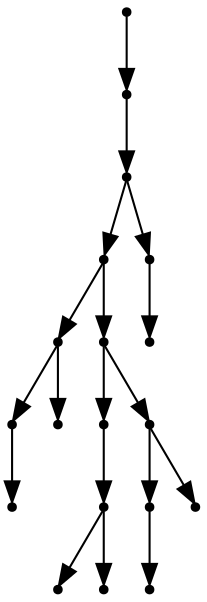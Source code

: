 digraph {
  18 [shape=point];
  17 [shape=point];
  16 [shape=point];
  13 [shape=point];
  3 [shape=point];
  1 [shape=point];
  0 [shape=point];
  2 [shape=point];
  12 [shape=point];
  7 [shape=point];
  6 [shape=point];
  4 [shape=point];
  5 [shape=point];
  11 [shape=point];
  9 [shape=point];
  8 [shape=point];
  10 [shape=point];
  15 [shape=point];
  14 [shape=point];
18 -> 17;
17 -> 16;
16 -> 13;
13 -> 3;
3 -> 1;
1 -> 0;
3 -> 2;
13 -> 12;
12 -> 7;
7 -> 6;
6 -> 4;
6 -> 5;
12 -> 11;
11 -> 9;
9 -> 8;
11 -> 10;
16 -> 15;
15 -> 14;
}
